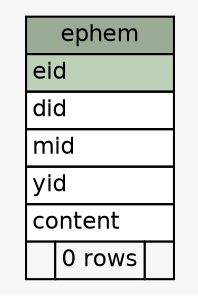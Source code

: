 // dot 2.38.0 on Mac OS X 10.9.4
// SchemaSpy rev 590
digraph "ephem" {
  graph [
    rankdir="RL"
    bgcolor="#f7f7f7"
    nodesep="0.18"
    ranksep="0.46"
    fontname="Helvetica"
    fontsize="11"
  ];
  node [
    fontname="Helvetica"
    fontsize="11"
    shape="plaintext"
  ];
  edge [
    arrowsize="0.8"
  ];
  "ephem" [
    label=<
    <TABLE BORDER="0" CELLBORDER="1" CELLSPACING="0" BGCOLOR="#ffffff">
      <TR><TD COLSPAN="3" BGCOLOR="#9bab96" ALIGN="CENTER">ephem</TD></TR>
      <TR><TD PORT="eid" COLSPAN="3" BGCOLOR="#bed1b8" ALIGN="LEFT">eid</TD></TR>
      <TR><TD PORT="did" COLSPAN="3" ALIGN="LEFT">did</TD></TR>
      <TR><TD PORT="mid" COLSPAN="3" ALIGN="LEFT">mid</TD></TR>
      <TR><TD PORT="yid" COLSPAN="3" ALIGN="LEFT">yid</TD></TR>
      <TR><TD PORT="content" COLSPAN="3" ALIGN="LEFT">content</TD></TR>
      <TR><TD ALIGN="LEFT" BGCOLOR="#f7f7f7">  </TD><TD ALIGN="RIGHT" BGCOLOR="#f7f7f7">0 rows</TD><TD ALIGN="RIGHT" BGCOLOR="#f7f7f7">  </TD></TR>
    </TABLE>>
    URL="tables/ephem.html"
    tooltip="ephem"
  ];
}
